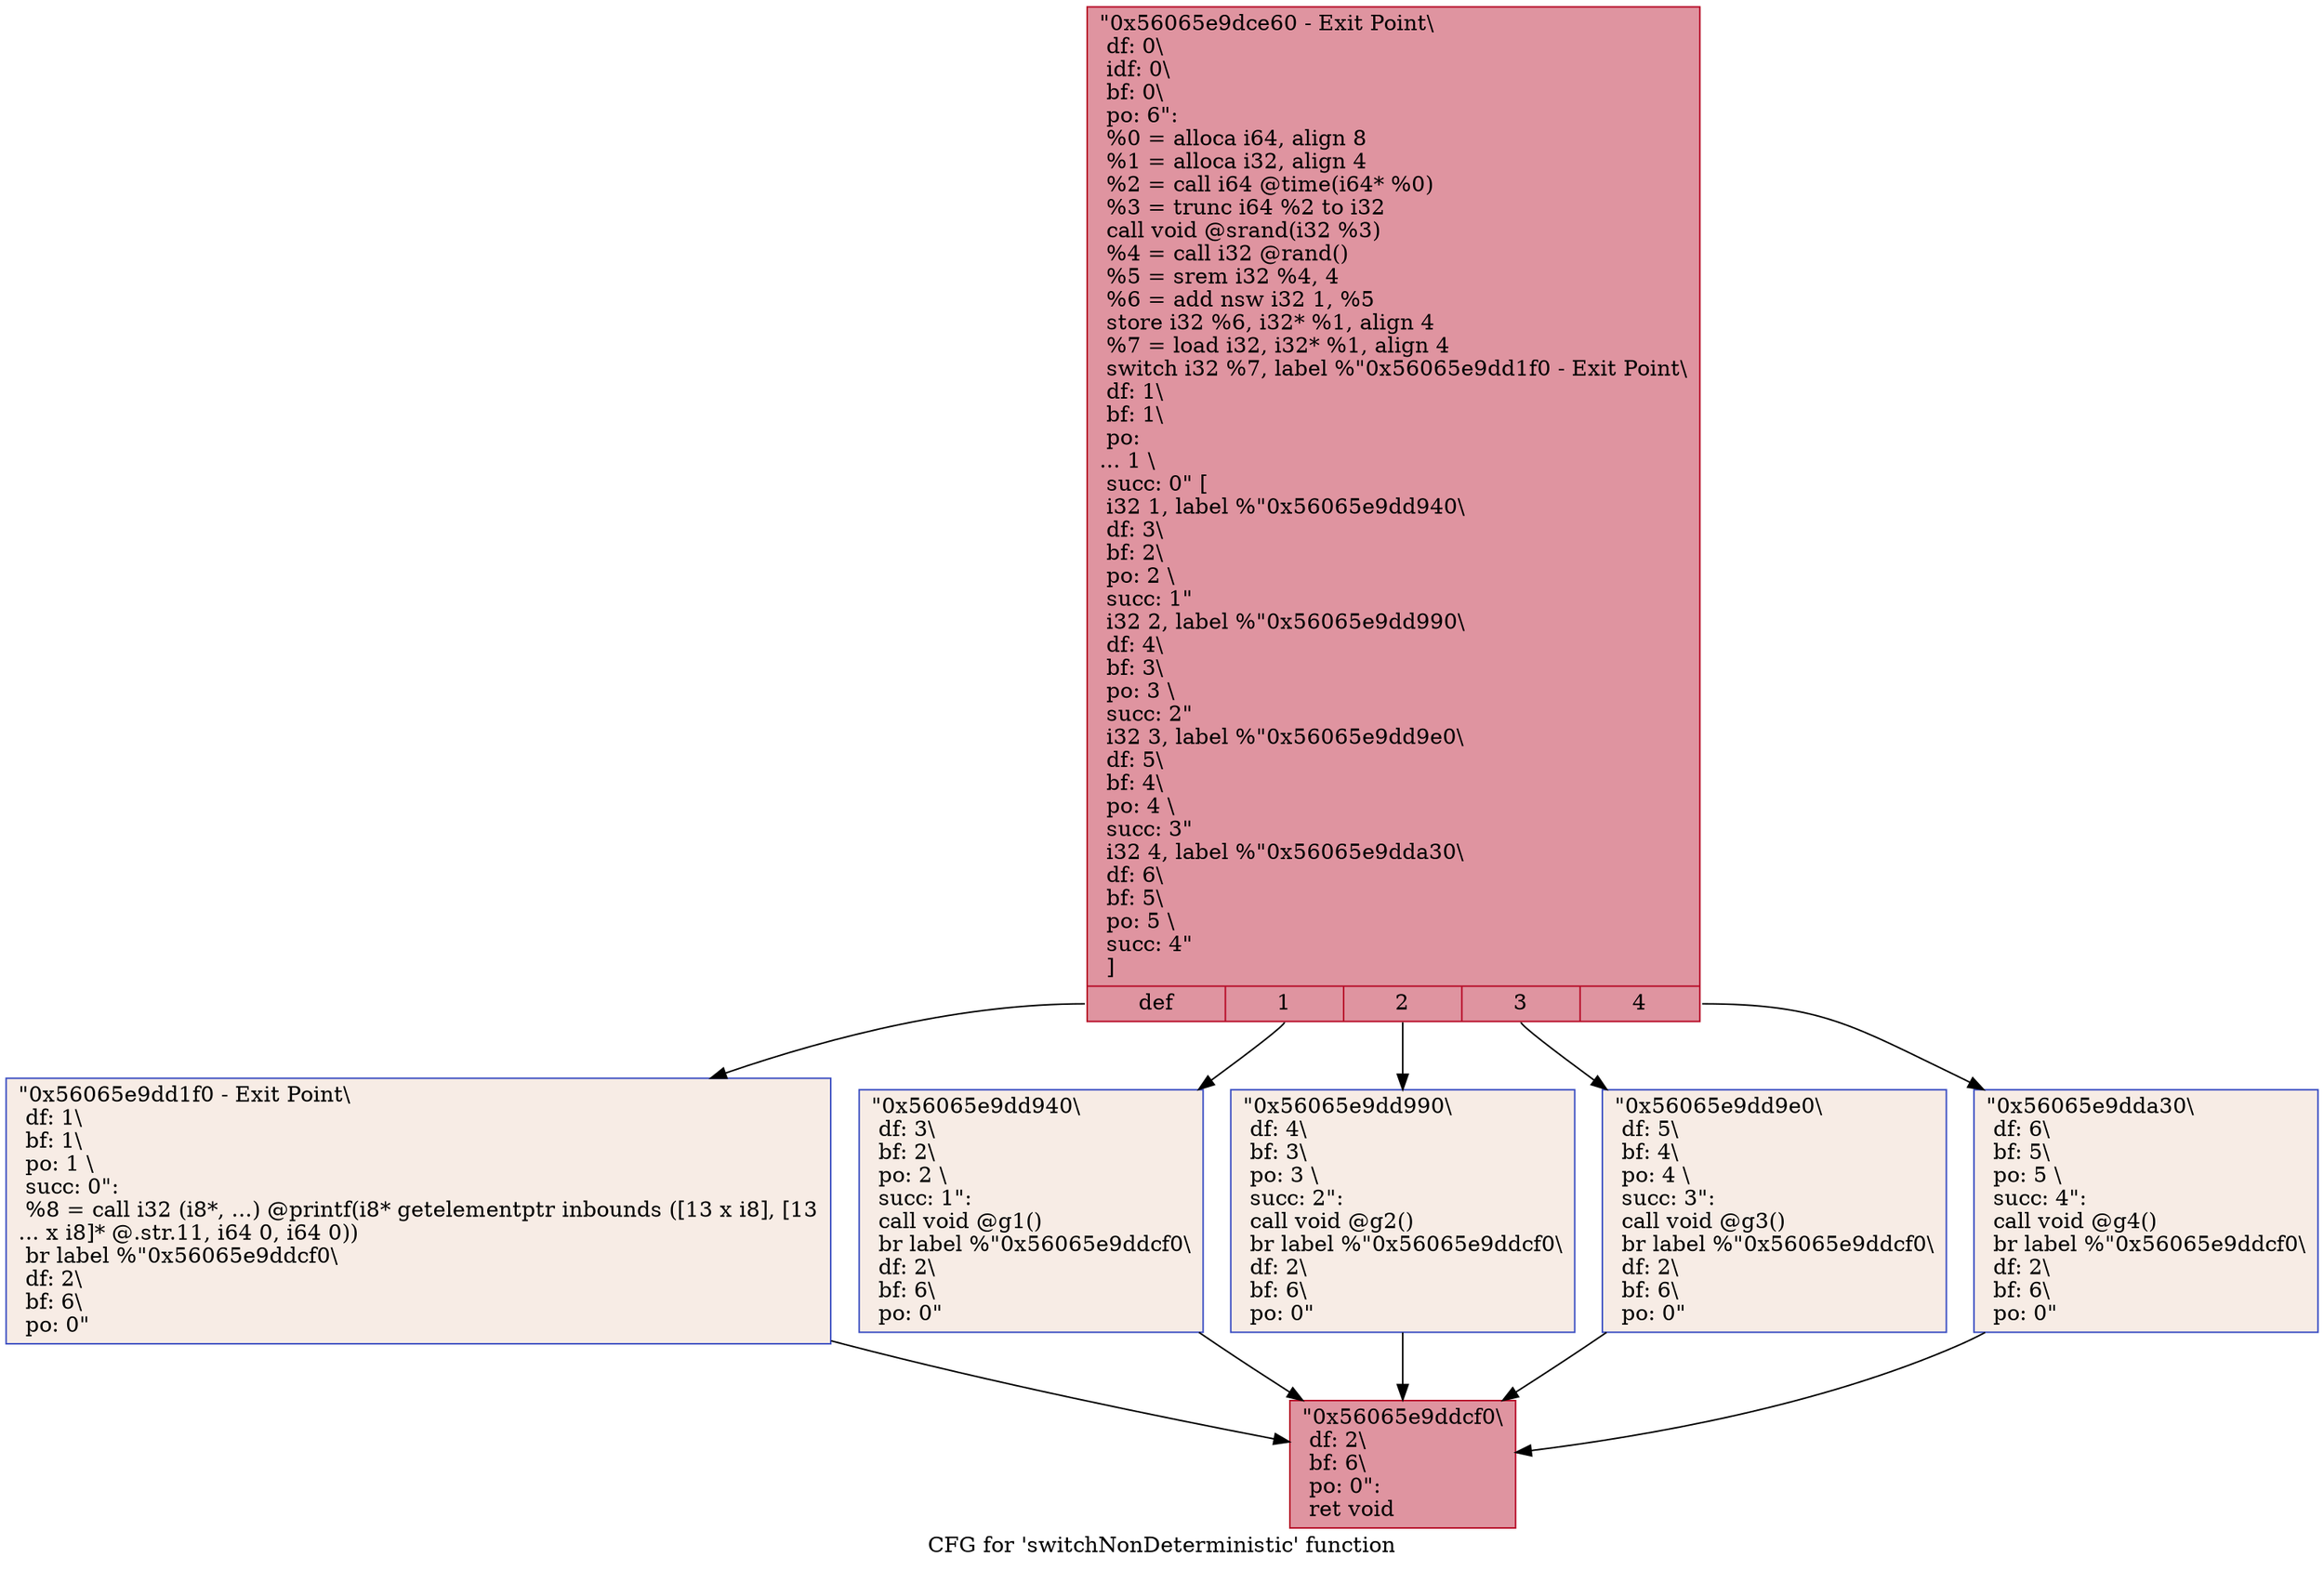 digraph "CFG for 'switchNonDeterministic' function" {
	label="CFG for 'switchNonDeterministic' function";

	Node0x56065e9dce60 [shape=record,color="#b70d28ff", style=filled, fillcolor="#b70d2870",label="{\"0x56065e9dce60 - Exit Point\\\l df: 0\\\l idf: 0\\\l bf: 0\\\l po: 6\":\l  %0 = alloca i64, align 8\l  %1 = alloca i32, align 4\l  %2 = call i64 @time(i64* %0)\l  %3 = trunc i64 %2 to i32\l  call void @srand(i32 %3)\l  %4 = call i32 @rand()\l  %5 = srem i32 %4, 4\l  %6 = add nsw i32 1, %5\l  store i32 %6, i32* %1, align 4\l  %7 = load i32, i32* %1, align 4\l  switch i32 %7, label %\"0x56065e9dd1f0 - Exit Point\\\l df: 1\\\l bf: 1\\\l po:\l... 1 \\\l succ: 0\" [\l    i32 1, label %\"0x56065e9dd940\\\l df: 3\\\l bf: 2\\\l po: 2 \\\l succ: 1\"\l    i32 2, label %\"0x56065e9dd990\\\l df: 4\\\l bf: 3\\\l po: 3 \\\l succ: 2\"\l    i32 3, label %\"0x56065e9dd9e0\\\l df: 5\\\l bf: 4\\\l po: 4 \\\l succ: 3\"\l    i32 4, label %\"0x56065e9dda30\\\l df: 6\\\l bf: 5\\\l po: 5 \\\l succ: 4\"\l  ]\l|{<s0>def|<s1>1|<s2>2|<s3>3|<s4>4}}"];
	Node0x56065e9dce60:s0 -> Node0x56065e9dd1f0;
	Node0x56065e9dce60:s1 -> Node0x56065e9dd940;
	Node0x56065e9dce60:s2 -> Node0x56065e9dd990;
	Node0x56065e9dce60:s3 -> Node0x56065e9dd9e0;
	Node0x56065e9dce60:s4 -> Node0x56065e9dda30;
	Node0x56065e9dd940 [shape=record,color="#3d50c3ff", style=filled, fillcolor="#ecd3c570",label="{\"0x56065e9dd940\\\l df: 3\\\l bf: 2\\\l po: 2 \\\l succ: 1\": \l  call void @g1()\l  br label %\"0x56065e9ddcf0\\\l df: 2\\\l bf: 6\\\l po: 0\"\l}"];
	Node0x56065e9dd940 -> Node0x56065e9ddcf0;
	Node0x56065e9dd990 [shape=record,color="#3d50c3ff", style=filled, fillcolor="#ecd3c570",label="{\"0x56065e9dd990\\\l df: 4\\\l bf: 3\\\l po: 3 \\\l succ: 2\": \l  call void @g2()\l  br label %\"0x56065e9ddcf0\\\l df: 2\\\l bf: 6\\\l po: 0\"\l}"];
	Node0x56065e9dd990 -> Node0x56065e9ddcf0;
	Node0x56065e9dd9e0 [shape=record,color="#3d50c3ff", style=filled, fillcolor="#ecd3c570",label="{\"0x56065e9dd9e0\\\l df: 5\\\l bf: 4\\\l po: 4 \\\l succ: 3\": \l  call void @g3()\l  br label %\"0x56065e9ddcf0\\\l df: 2\\\l bf: 6\\\l po: 0\"\l}"];
	Node0x56065e9dd9e0 -> Node0x56065e9ddcf0;
	Node0x56065e9dda30 [shape=record,color="#3d50c3ff", style=filled, fillcolor="#ecd3c570",label="{\"0x56065e9dda30\\\l df: 6\\\l bf: 5\\\l po: 5 \\\l succ: 4\": \l  call void @g4()\l  br label %\"0x56065e9ddcf0\\\l df: 2\\\l bf: 6\\\l po: 0\"\l}"];
	Node0x56065e9dda30 -> Node0x56065e9ddcf0;
	Node0x56065e9dd1f0 [shape=record,color="#3d50c3ff", style=filled, fillcolor="#ecd3c570",label="{\"0x56065e9dd1f0 - Exit Point\\\l df: 1\\\l bf: 1\\\l po: 1 \\\l succ: 0\": \l  %8 = call i32 (i8*, ...) @printf(i8* getelementptr inbounds ([13 x i8], [13\l... x i8]* @.str.11, i64 0, i64 0))\l  br label %\"0x56065e9ddcf0\\\l df: 2\\\l bf: 6\\\l po: 0\"\l}"];
	Node0x56065e9dd1f0 -> Node0x56065e9ddcf0;
	Node0x56065e9ddcf0 [shape=record,color="#b70d28ff", style=filled, fillcolor="#b70d2870",label="{\"0x56065e9ddcf0\\\l df: 2\\\l bf: 6\\\l po: 0\":      \l  ret void\l}"];
}
